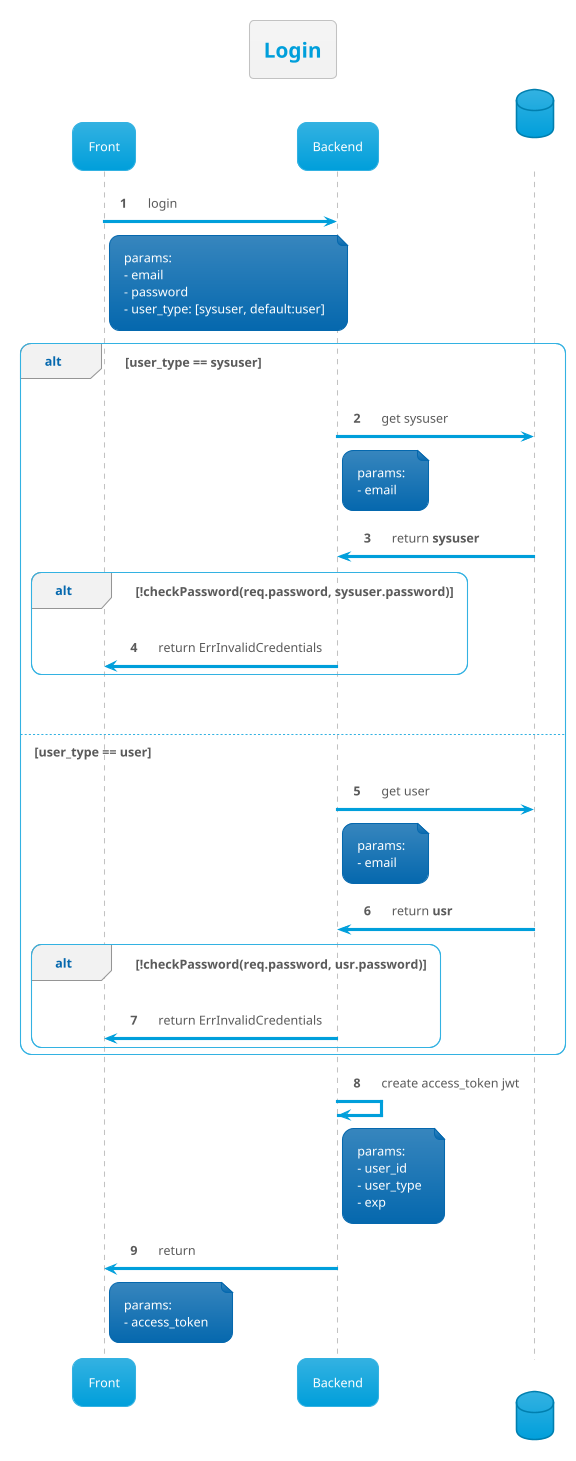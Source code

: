 @startuml
!theme bluegray

title Login
autonumber

participant "Front" as F
participant "Backend" as B
database "DB" as DB

F -> B: login
    note right F
        params:
        - email
        - password
        - user_type: [sysuser, default:user]
    end note

alt user_type == sysuser
    B -> DB: get sysuser
        note right B
            params:
            - email
        end note
    DB -> B: return **sysuser**

    alt !checkPassword(req.password, sysuser.password)
        B -> F: return ErrInvalidCredentials
    end

|||
|||

else user_type == user
    B -> DB: get user
           note right B
               params:
               - email
           end note
       DB -> B: return **usr**

    alt !checkPassword(req.password, usr.password)
        B -> F: return ErrInvalidCredentials
    end
end

B -> B: create access_token jwt
    note right B
        params:
        - user_id
        - user_type
        - exp
    end note

B -> F: return
    note right F
        params:
        - access_token
    end note

@enduml
